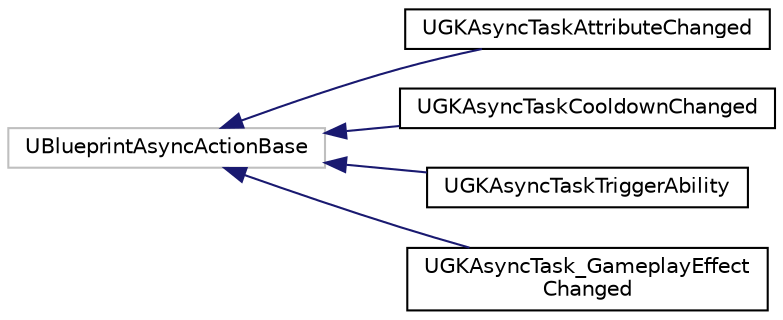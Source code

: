 digraph "Graphical Class Hierarchy"
{
 // LATEX_PDF_SIZE
  edge [fontname="Helvetica",fontsize="10",labelfontname="Helvetica",labelfontsize="10"];
  node [fontname="Helvetica",fontsize="10",shape=record];
  rankdir="LR";
  Node0 [label="UBlueprintAsyncActionBase",height=0.2,width=0.4,color="grey75", fillcolor="white", style="filled",tooltip=" "];
  Node0 -> Node1 [dir="back",color="midnightblue",fontsize="10",style="solid",fontname="Helvetica"];
  Node1 [label="UGKAsyncTaskAttributeChanged",height=0.2,width=0.4,color="black", fillcolor="white", style="filled",URL="$classUGKAsyncTaskAttributeChanged.html",tooltip=" "];
  Node0 -> Node2 [dir="back",color="midnightblue",fontsize="10",style="solid",fontname="Helvetica"];
  Node2 [label="UGKAsyncTaskCooldownChanged",height=0.2,width=0.4,color="black", fillcolor="white", style="filled",URL="$classUGKAsyncTaskCooldownChanged.html",tooltip=" "];
  Node0 -> Node3 [dir="back",color="midnightblue",fontsize="10",style="solid",fontname="Helvetica"];
  Node3 [label="UGKAsyncTaskTriggerAbility",height=0.2,width=0.4,color="black", fillcolor="white", style="filled",URL="$classUGKAsyncTaskTriggerAbility.html",tooltip=" "];
  Node0 -> Node4 [dir="back",color="midnightblue",fontsize="10",style="solid",fontname="Helvetica"];
  Node4 [label="UGKAsyncTask_GameplayEffect\lChanged",height=0.2,width=0.4,color="black", fillcolor="white", style="filled",URL="$classUGKAsyncTask__GameplayEffectChanged.html",tooltip=" "];
}
